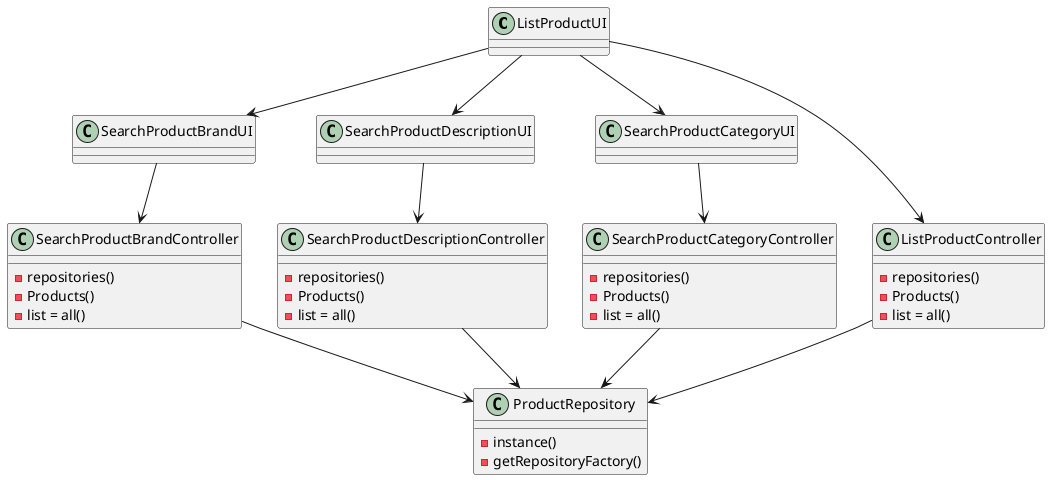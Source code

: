 @startuml
'https://plantuml.com/sequence-diagram

class ListProductUI
class SearchProductBrandUI
class SearchProductDescriptionUI
class SearchProductCategoryUI
class ListProductController
class SearchProductBrandController
class SearchProductDescriptionController
class SearchProductCategoryController
class ProductRepository

class ListProductController{
    - repositories()
    - Products()
    - list = all()
}

class SearchProductBrandController{
    - repositories()
    - Products()
    - list = all()
}

class SearchProductDescriptionController{
    - repositories()
    - Products()
    - list = all()
}

class SearchProductCategoryController{
    - repositories()
    - Products()
    - list = all()
}

class ProductRepository {
    - instance()
    - getRepositoryFactory()
}


ListProductUI --> ListProductController
ListProductUI --> SearchProductBrandUI 
ListProductUI --> SearchProductDescriptionUI 
ListProductUI --> SearchProductCategoryUI 
SearchProductBrandUI --> SearchProductBrandController 
SearchProductDescriptionUI --> SearchProductDescriptionController 
SearchProductCategoryUI --> SearchProductCategoryController 
ListProductController --> ProductRepository
SearchProductBrandController --> ProductRepository
SearchProductDescriptionController --> ProductRepository
SearchProductCategoryController --> ProductRepository
@enduml